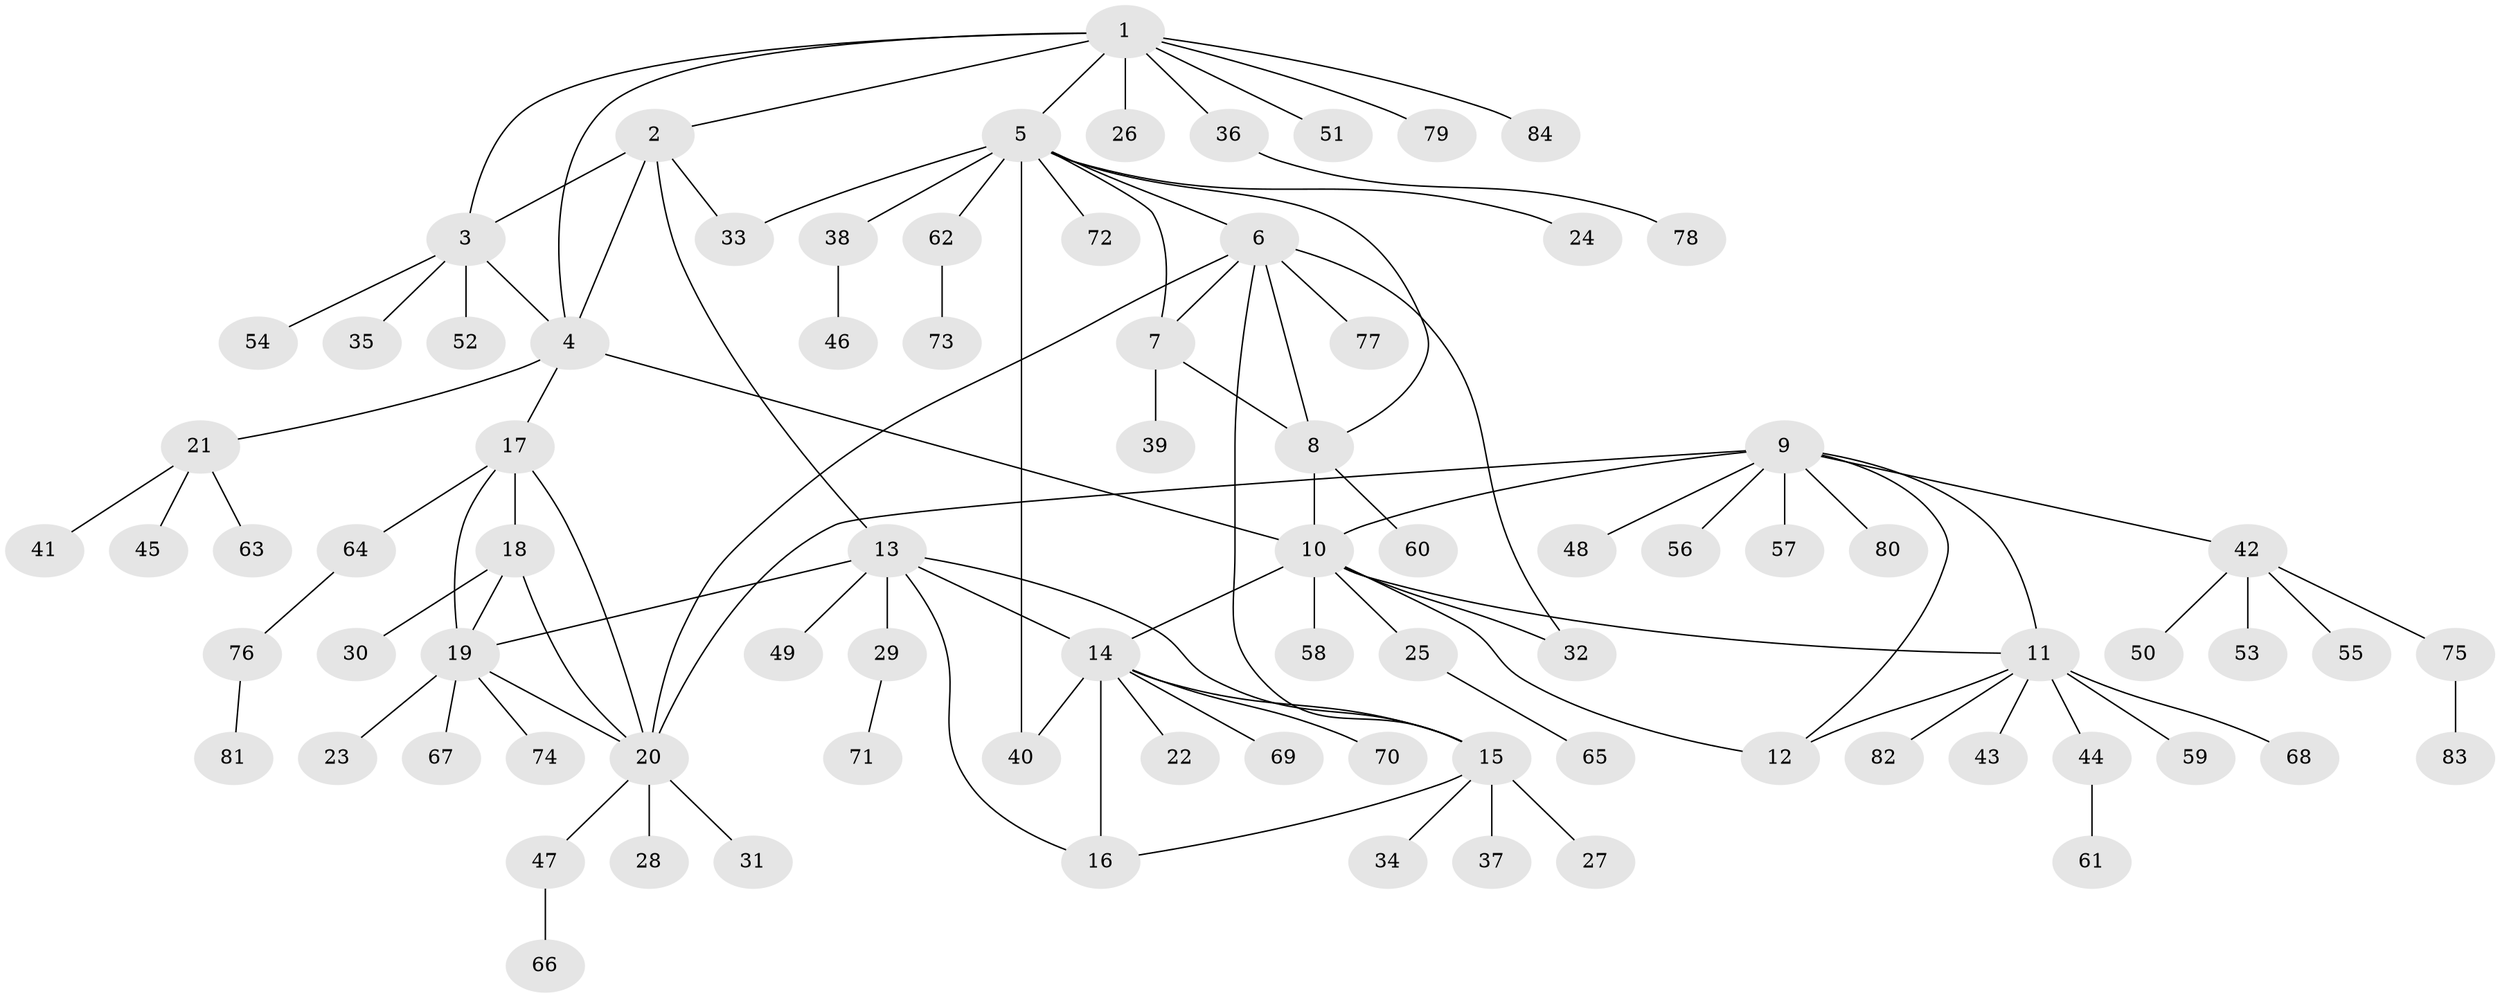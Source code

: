// Generated by graph-tools (version 1.1) at 2025/50/03/09/25 03:50:32]
// undirected, 84 vertices, 107 edges
graph export_dot {
graph [start="1"]
  node [color=gray90,style=filled];
  1;
  2;
  3;
  4;
  5;
  6;
  7;
  8;
  9;
  10;
  11;
  12;
  13;
  14;
  15;
  16;
  17;
  18;
  19;
  20;
  21;
  22;
  23;
  24;
  25;
  26;
  27;
  28;
  29;
  30;
  31;
  32;
  33;
  34;
  35;
  36;
  37;
  38;
  39;
  40;
  41;
  42;
  43;
  44;
  45;
  46;
  47;
  48;
  49;
  50;
  51;
  52;
  53;
  54;
  55;
  56;
  57;
  58;
  59;
  60;
  61;
  62;
  63;
  64;
  65;
  66;
  67;
  68;
  69;
  70;
  71;
  72;
  73;
  74;
  75;
  76;
  77;
  78;
  79;
  80;
  81;
  82;
  83;
  84;
  1 -- 2;
  1 -- 3;
  1 -- 4;
  1 -- 5;
  1 -- 26;
  1 -- 36;
  1 -- 51;
  1 -- 79;
  1 -- 84;
  2 -- 3;
  2 -- 4;
  2 -- 13;
  2 -- 33;
  3 -- 4;
  3 -- 35;
  3 -- 52;
  3 -- 54;
  4 -- 10;
  4 -- 17;
  4 -- 21;
  5 -- 6;
  5 -- 7;
  5 -- 8;
  5 -- 24;
  5 -- 33;
  5 -- 38;
  5 -- 40;
  5 -- 62;
  5 -- 72;
  6 -- 7;
  6 -- 8;
  6 -- 15;
  6 -- 20;
  6 -- 32;
  6 -- 77;
  7 -- 8;
  7 -- 39;
  8 -- 10;
  8 -- 60;
  9 -- 10;
  9 -- 11;
  9 -- 12;
  9 -- 20;
  9 -- 42;
  9 -- 48;
  9 -- 56;
  9 -- 57;
  9 -- 80;
  10 -- 11;
  10 -- 12;
  10 -- 14;
  10 -- 25;
  10 -- 32;
  10 -- 58;
  11 -- 12;
  11 -- 43;
  11 -- 44;
  11 -- 59;
  11 -- 68;
  11 -- 82;
  13 -- 14;
  13 -- 15;
  13 -- 16;
  13 -- 19;
  13 -- 29;
  13 -- 49;
  14 -- 15;
  14 -- 16;
  14 -- 22;
  14 -- 40;
  14 -- 69;
  14 -- 70;
  15 -- 16;
  15 -- 27;
  15 -- 34;
  15 -- 37;
  17 -- 18;
  17 -- 19;
  17 -- 20;
  17 -- 64;
  18 -- 19;
  18 -- 20;
  18 -- 30;
  19 -- 20;
  19 -- 23;
  19 -- 67;
  19 -- 74;
  20 -- 28;
  20 -- 31;
  20 -- 47;
  21 -- 41;
  21 -- 45;
  21 -- 63;
  25 -- 65;
  29 -- 71;
  36 -- 78;
  38 -- 46;
  42 -- 50;
  42 -- 53;
  42 -- 55;
  42 -- 75;
  44 -- 61;
  47 -- 66;
  62 -- 73;
  64 -- 76;
  75 -- 83;
  76 -- 81;
}
